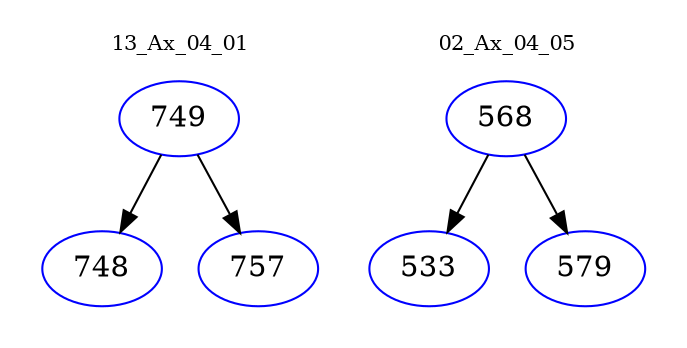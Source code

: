 digraph{
subgraph cluster_0 {
color = white
label = "13_Ax_04_01";
fontsize=10;
T0_749 [label="749", color="blue"]
T0_749 -> T0_748 [color="black"]
T0_748 [label="748", color="blue"]
T0_749 -> T0_757 [color="black"]
T0_757 [label="757", color="blue"]
}
subgraph cluster_1 {
color = white
label = "02_Ax_04_05";
fontsize=10;
T1_568 [label="568", color="blue"]
T1_568 -> T1_533 [color="black"]
T1_533 [label="533", color="blue"]
T1_568 -> T1_579 [color="black"]
T1_579 [label="579", color="blue"]
}
}
